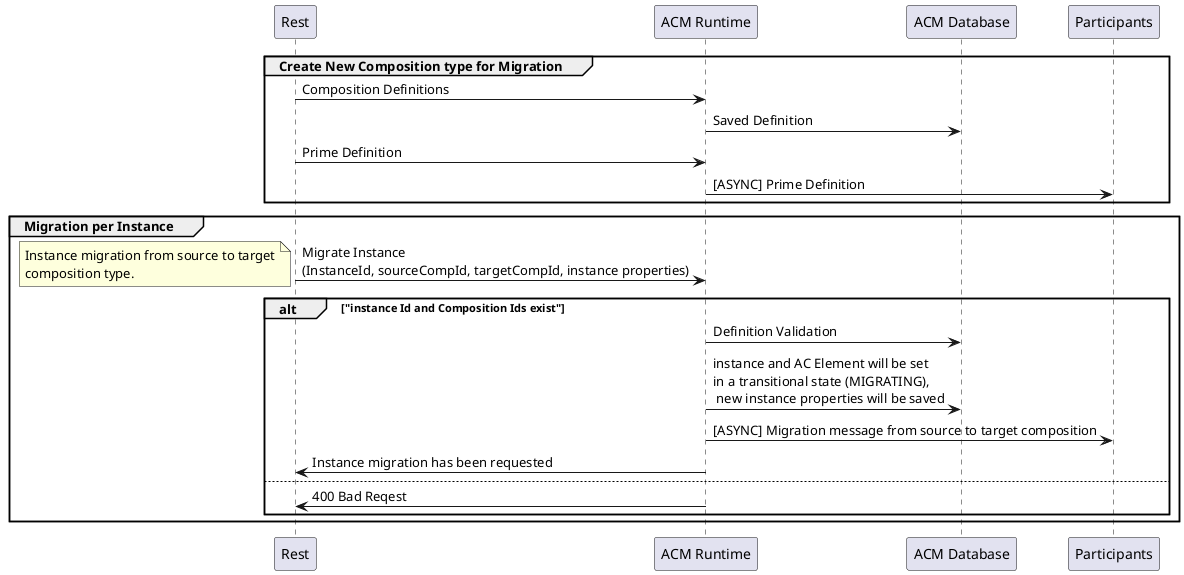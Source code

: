 @startuml
participant Rest
participant "ACM Runtime"
participant "ACM Database"
participant Participants

group Create New Composition type for Migration
Rest -> "ACM Runtime" : Composition Definitions
"ACM Runtime" -> "ACM Database" : Saved Definition
Rest -> "ACM Runtime" : Prime Definition
"ACM Runtime" -> Participants:  [ASYNC] Prime Definition
end group

group Migration per Instance
/'Instance migration from source to target composition type. '/
Rest -> "ACM Runtime" : Migrate Instance\n(InstanceId, sourceCompId, targetCompId, instance properties)
note top
Instance migration from source to target
composition type.
end note
alt "instance Id and Composition Ids exist"
  "ACM Runtime" -> "ACM Database" : Definition Validation
  "ACM Runtime" -> "ACM Database" : instance and AC Element will be set\nin a transitional state (MIGRATING),\n new instance properties will be saved
  "ACM Runtime" -> Participants : [ASYNC] Migration message from source to target composition
  "ACM Runtime" -> Rest : Instance migration has been requested
 else
  "ACM Runtime" -> Rest : 400 Bad Reqest
end
end group
@enduml
